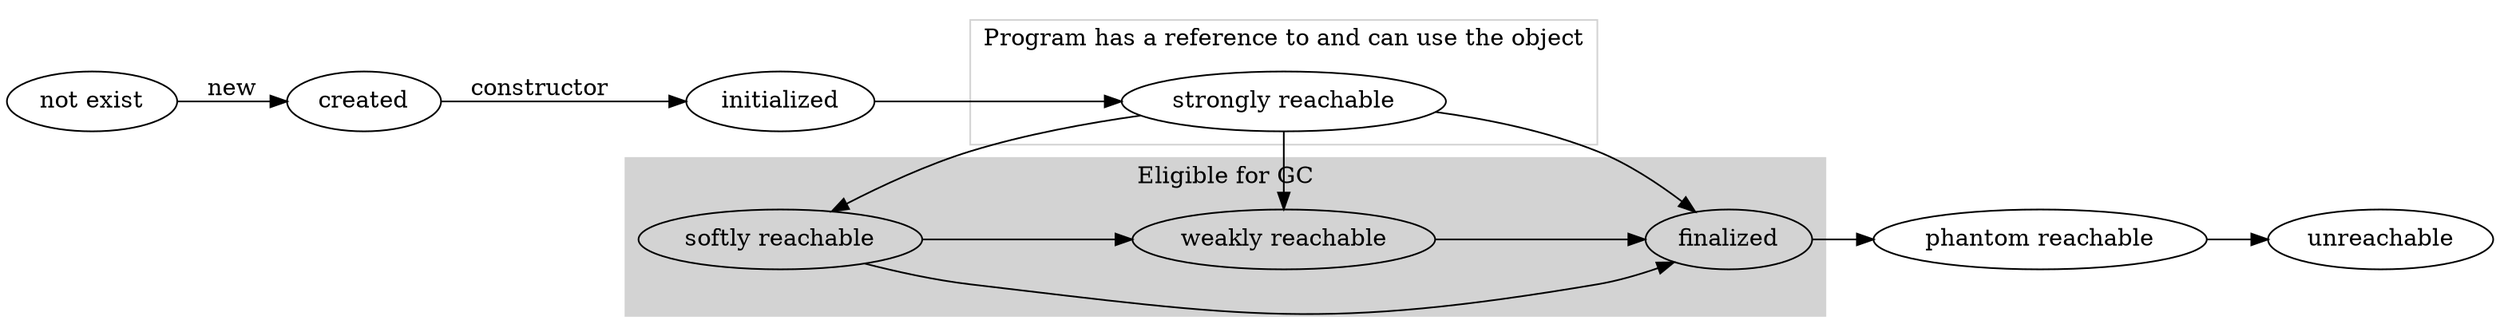 digraph objectlifexcycle {
rankdir=LR;
node[group=main];
 "not exist"; created; initialized;"strongly reachable";finalized;
node[group=""];


 "not exist" -> created [label="new"];
 created->initialized [label="constructor"];
 initialized->"strongly reachable";
  subgraph cluster0 {
   node [style=filled,color=white];
   color=lightgrey;
 "strongly reachable";
   label = "Program has a reference to and can use the object";
  }
 "strongly reachable"->"softly reachable";
 "strongly reachable"->finalized;
 "strongly reachable"->"weakly reachable";
  subgraph cluster1 {
   node [style=filled,color=white];
   style=filled;
   color=lightgrey;
 "softly reachable"->"weakly reachable";
 "softly reachable"->finalized;
   label = "Eligible for GC";
  }
 "weakly reachable"->finalized;
 finalized->"phantom reachable"
 "phantom reachable"->unreachable
}

